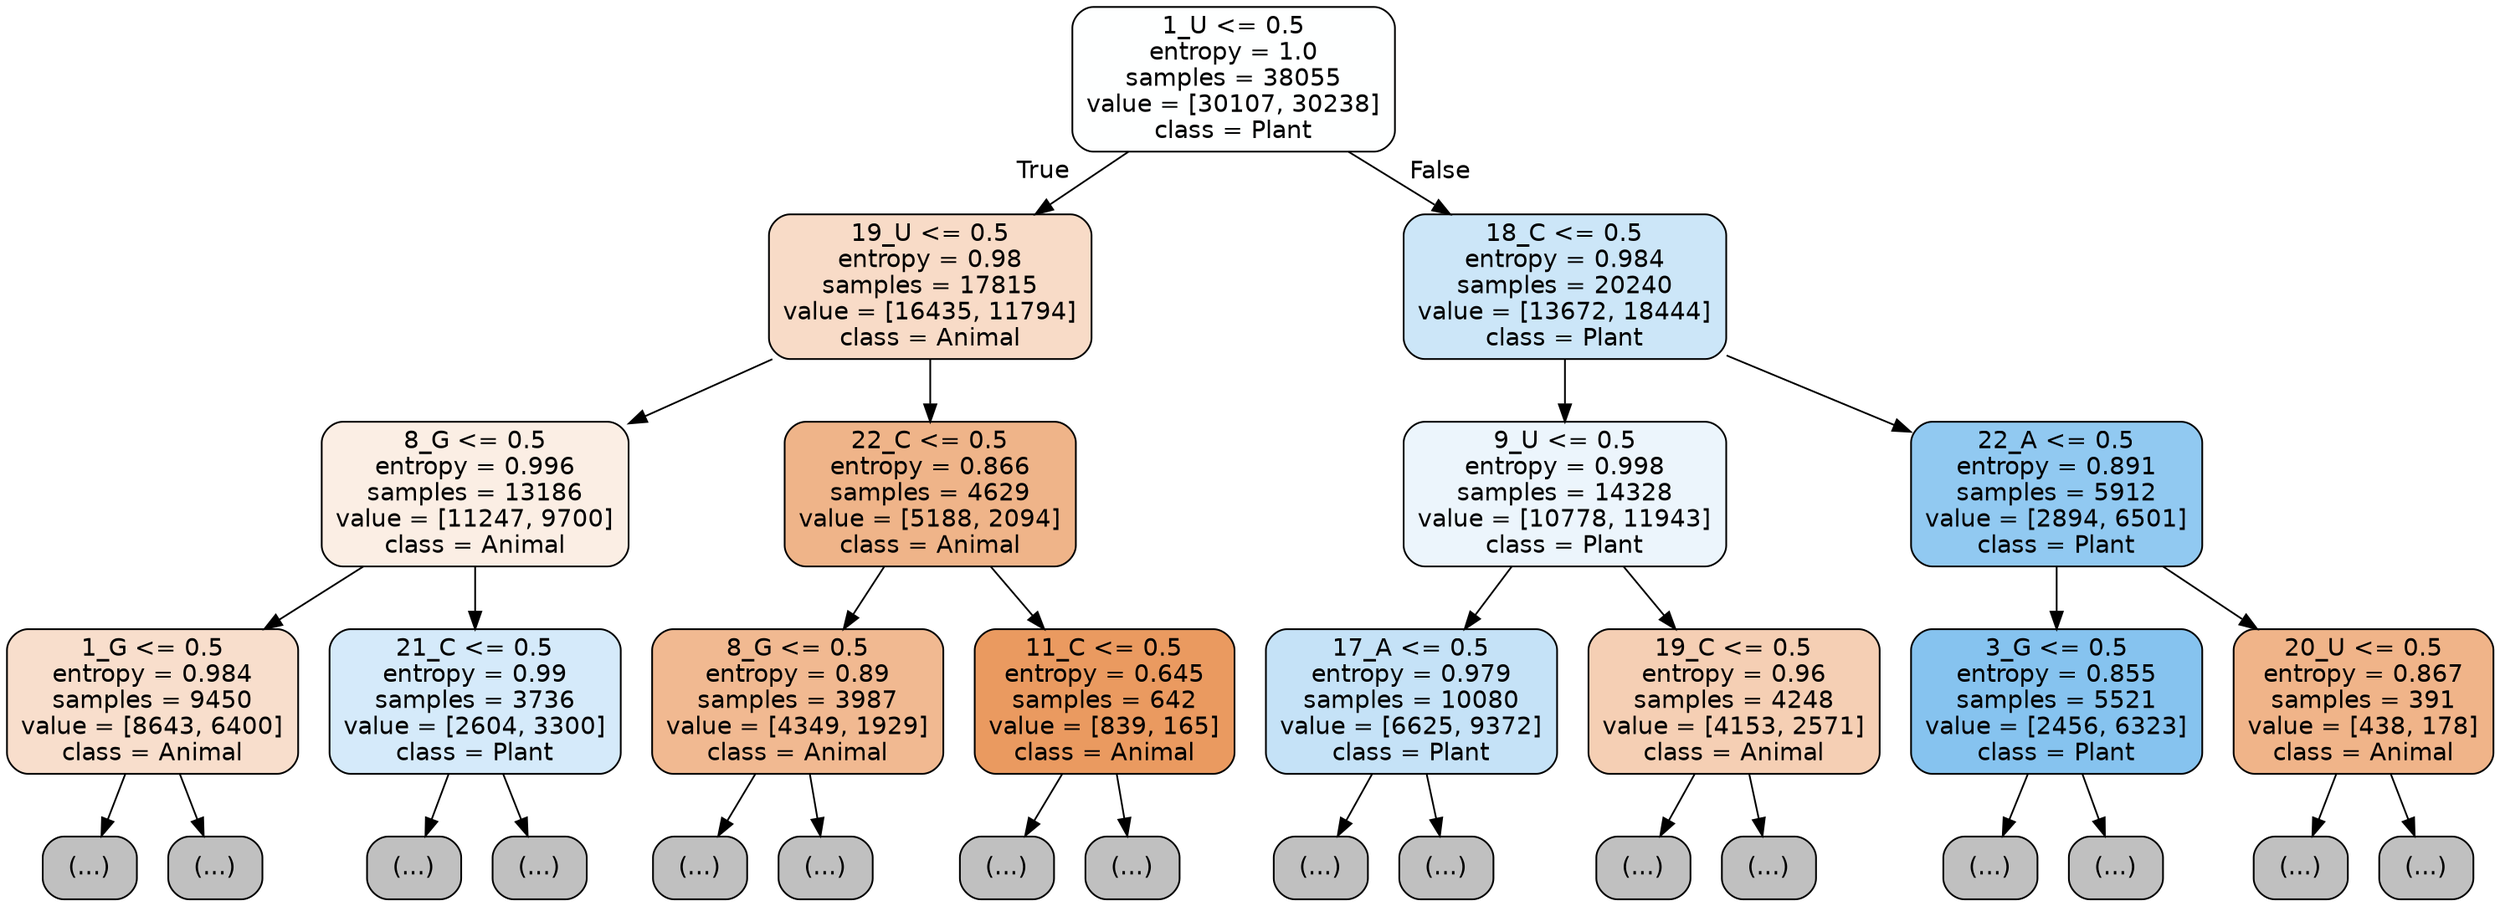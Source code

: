 digraph Tree {
node [shape=box, style="filled, rounded", color="black", fontname="helvetica"] ;
edge [fontname="helvetica"] ;
0 [label="1_U <= 0.5\nentropy = 1.0\nsamples = 38055\nvalue = [30107, 30238]\nclass = Plant", fillcolor="#feffff"] ;
1 [label="19_U <= 0.5\nentropy = 0.98\nsamples = 17815\nvalue = [16435, 11794]\nclass = Animal", fillcolor="#f8dbc7"] ;
0 -> 1 [labeldistance=2.5, labelangle=45, headlabel="True"] ;
2 [label="8_G <= 0.5\nentropy = 0.996\nsamples = 13186\nvalue = [11247, 9700]\nclass = Animal", fillcolor="#fbeee4"] ;
1 -> 2 ;
3 [label="1_G <= 0.5\nentropy = 0.984\nsamples = 9450\nvalue = [8643, 6400]\nclass = Animal", fillcolor="#f8decc"] ;
2 -> 3 ;
4 [label="(...)", fillcolor="#C0C0C0"] ;
3 -> 4 ;
4061 [label="(...)", fillcolor="#C0C0C0"] ;
3 -> 4061 ;
5380 [label="21_C <= 0.5\nentropy = 0.99\nsamples = 3736\nvalue = [2604, 3300]\nclass = Plant", fillcolor="#d5eafa"] ;
2 -> 5380 ;
5381 [label="(...)", fillcolor="#C0C0C0"] ;
5380 -> 5381 ;
6846 [label="(...)", fillcolor="#C0C0C0"] ;
5380 -> 6846 ;
7225 [label="22_C <= 0.5\nentropy = 0.866\nsamples = 4629\nvalue = [5188, 2094]\nclass = Animal", fillcolor="#efb489"] ;
1 -> 7225 ;
7226 [label="8_G <= 0.5\nentropy = 0.89\nsamples = 3987\nvalue = [4349, 1929]\nclass = Animal", fillcolor="#f1b991"] ;
7225 -> 7226 ;
7227 [label="(...)", fillcolor="#C0C0C0"] ;
7226 -> 7227 ;
8900 [label="(...)", fillcolor="#C0C0C0"] ;
7226 -> 8900 ;
9469 [label="11_C <= 0.5\nentropy = 0.645\nsamples = 642\nvalue = [839, 165]\nclass = Animal", fillcolor="#ea9a60"] ;
7225 -> 9469 ;
9470 [label="(...)", fillcolor="#C0C0C0"] ;
9469 -> 9470 ;
9655 [label="(...)", fillcolor="#C0C0C0"] ;
9469 -> 9655 ;
9728 [label="18_C <= 0.5\nentropy = 0.984\nsamples = 20240\nvalue = [13672, 18444]\nclass = Plant", fillcolor="#cce6f8"] ;
0 -> 9728 [labeldistance=2.5, labelangle=-45, headlabel="False"] ;
9729 [label="9_U <= 0.5\nentropy = 0.998\nsamples = 14328\nvalue = [10778, 11943]\nclass = Plant", fillcolor="#ecf5fc"] ;
9728 -> 9729 ;
9730 [label="17_A <= 0.5\nentropy = 0.979\nsamples = 10080\nvalue = [6625, 9372]\nclass = Plant", fillcolor="#c5e2f7"] ;
9729 -> 9730 ;
9731 [label="(...)", fillcolor="#C0C0C0"] ;
9730 -> 9731 ;
12872 [label="(...)", fillcolor="#C0C0C0"] ;
9730 -> 12872 ;
13895 [label="19_C <= 0.5\nentropy = 0.96\nsamples = 4248\nvalue = [4153, 2571]\nclass = Animal", fillcolor="#f5cfb4"] ;
9729 -> 13895 ;
13896 [label="(...)", fillcolor="#C0C0C0"] ;
13895 -> 13896 ;
15193 [label="(...)", fillcolor="#C0C0C0"] ;
13895 -> 15193 ;
15584 [label="22_A <= 0.5\nentropy = 0.891\nsamples = 5912\nvalue = [2894, 6501]\nclass = Plant", fillcolor="#91c9f1"] ;
9728 -> 15584 ;
15585 [label="3_G <= 0.5\nentropy = 0.855\nsamples = 5521\nvalue = [2456, 6323]\nclass = Plant", fillcolor="#86c3ef"] ;
15584 -> 15585 ;
15586 [label="(...)", fillcolor="#C0C0C0"] ;
15585 -> 15586 ;
16659 [label="(...)", fillcolor="#C0C0C0"] ;
15585 -> 16659 ;
17030 [label="20_U <= 0.5\nentropy = 0.867\nsamples = 391\nvalue = [438, 178]\nclass = Animal", fillcolor="#f0b489"] ;
15584 -> 17030 ;
17031 [label="(...)", fillcolor="#C0C0C0"] ;
17030 -> 17031 ;
17184 [label="(...)", fillcolor="#C0C0C0"] ;
17030 -> 17184 ;
}